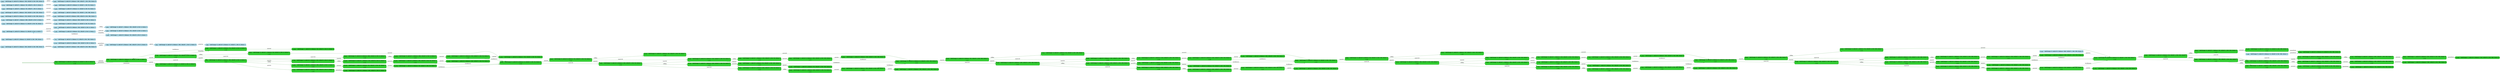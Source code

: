 digraph g {

	rankdir="LR"

	__invisible__[shape="point", color="forestgreen"]
	c0q0[label=<<b>c<sub>0</sub>q<sub>0</sub> = AskChange=0, AskCof=0, Balance=0, CofLeft=6, Pot=0, Status=0</b><br/><br/><i>v=56</i>>, shape="box", style="rounded, filled", fillcolor="limegreen", color="forestgreen", penwidth=3] // Initial
	c3q3[label=<<b>c<sub>3</sub>q<sub>3</sub> = AskChange=0, AskCof=0, Balance=0, CofLeft=6, Pot=0, Status=1</b><br/><br/><i>v=56</i>>, shape="box", style="rounded, filled", fillcolor="limegreen", color="forestgreen"]
	c5q1[label=<<b>c<sub>5</sub>q<sub>1</sub> = AskChange=0, AskCof=0, Balance=0, CofLeft=6, Pot=0, Status=2</b><br/><br/><i>v=56</i>>, shape="box", style="rounded, filled", fillcolor="limegreen", color="forestgreen"]
	c8q2[label=<<b>c<sub>8</sub>q<sub>2</sub> = AskChange=0, AskCof=0, Balance=100, CofLeft=6, Pot=0, Status=1</b><br/><br/><i>v=55</i>>, shape="box", style="rounded, filled", fillcolor="limegreen", color="forestgreen"]
	c20q1[label=<<b>c<sub>20</sub>q<sub>1</sub> = AskChange=0, AskCof=0, Balance=100, CofLeft=6, Pot=0, Status=2</b><br/><br/><i>v=56</i>>, shape="box", style="rounded, filled", fillcolor="limegreen", color="forestgreen"]
	c126q0[label=<<b>c<sub>126</sub>q<sub>0</sub> = AskChange=0, AskCof=0, Balance=100, CofLeft=6, Pot=0, Status=0</b>>, shape="box", style="rounded, filled", fillcolor="limegreen", color="forestgreen"]
	c106q2[label=<<b>c<sub>106</sub>q<sub>2</sub> = AskChange=0, AskCof=1, Balance=100, CofLeft=6, Pot=0, Status=1</b><br/><br/><i>v=54</i>>, shape="box", style="rounded, filled", fillcolor="limegreen", color="forestgreen"]
	c107q2[label=<<b>c<sub>107</sub>q<sub>2</sub> = AskChange=1, AskCof=0, Balance=50, CofLeft=5, Pot=50, Status=1</b><br/><br/><i>v=53</i>>, shape="box", style="rounded, filled", fillcolor="limegreen", color="forestgreen"]
	c127q1[label=<<b>c<sub>127</sub>q<sub>1</sub> = AskChange=1, AskCof=0, Balance=50, CofLeft=5, Pot=50, Status=2</b>>, shape="box", style="rounded, filled", fillcolor="limegreen", color="forestgreen"]
	c36q3[label=<<b>c<sub>36</sub>q<sub>3</sub> = AskChange=0, AskCof=0, Balance=0, CofLeft=5, Pot=50, Status=1</b><br/><br/><i>v=56</i>>, shape="box", style="rounded, filled", fillcolor="limegreen", color="forestgreen"]
	c43q2[label=<<b>c<sub>43</sub>q<sub>2</sub> = AskChange=0, AskCof=0, Balance=100, CofLeft=5, Pot=50, Status=1</b><br/><br/><i>v=54</i>>, shape="box", style="rounded, filled", fillcolor="limegreen", color="forestgreen"]
	c47q2[label=<<b>c<sub>47</sub>q<sub>2</sub> = AskChange=0, AskCof=1, Balance=100, CofLeft=5, Pot=50, Status=1</b><br/><br/><i>v=53</i>>, shape="box", style="rounded, filled", fillcolor="limegreen", color="forestgreen"]
	c53q2[label=<<b>c<sub>53</sub>q<sub>2</sub> = AskChange=1, AskCof=0, Balance=50, CofLeft=4, Pot=100, Status=1</b><br/><br/><i>v=52</i>>, shape="box", style="rounded, filled", fillcolor="limegreen", color="forestgreen"]
	c110q1[label=<<b>c<sub>110</sub>q<sub>1</sub> = AskChange=1, AskCof=0, Balance=50, CofLeft=4, Pot=100, Status=2</b>>, shape="box", style="rounded, filled", fillcolor="limegreen", color="forestgreen"]
	c54q3[label=<<b>c<sub>54</sub>q<sub>3</sub> = AskChange=0, AskCof=0, Balance=0, CofLeft=4, Pot=100, Status=1</b><br/><br/><i>v=53</i>>, shape="box", style="rounded, filled", fillcolor="limegreen", color="forestgreen"]
	c55q2[label=<<b>c<sub>55</sub>q<sub>2</sub> = AskChange=0, AskCof=0, Balance=100, CofLeft=4, Pot=100, Status=1</b><br/><br/><i>v=51</i>>, shape="box", style="rounded, filled", fillcolor="limegreen", color="forestgreen"]
	c59q2[label=<<b>c<sub>59</sub>q<sub>2</sub> = AskChange=0, AskCof=1, Balance=100, CofLeft=4, Pot=100, Status=1</b><br/><br/><i>v=50</i>>, shape="box", style="rounded, filled", fillcolor="limegreen", color="forestgreen"]
	c65q2[label=<<b>c<sub>65</sub>q<sub>2</sub> = AskChange=1, AskCof=0, Balance=50, CofLeft=3, Pot=150, Status=1</b><br/><br/><i>v=49</i>>, shape="box", style="rounded, filled", fillcolor="limegreen", color="forestgreen"]
	c113q1[label=<<b>c<sub>113</sub>q<sub>1</sub> = AskChange=1, AskCof=0, Balance=50, CofLeft=3, Pot=150, Status=2</b>>, shape="box", style="rounded, filled", fillcolor="limegreen", color="forestgreen"]
	c66q3[label=<<b>c<sub>66</sub>q<sub>3</sub> = AskChange=0, AskCof=0, Balance=0, CofLeft=3, Pot=150, Status=1</b><br/><br/><i>v=50</i>>, shape="box", style="rounded, filled", fillcolor="limegreen", color="forestgreen"]
	c67q2[label=<<b>c<sub>67</sub>q<sub>2</sub> = AskChange=0, AskCof=0, Balance=100, CofLeft=3, Pot=150, Status=1</b><br/><br/><i>v=48</i>>, shape="box", style="rounded, filled", fillcolor="limegreen", color="forestgreen"]
	c71q2[label=<<b>c<sub>71</sub>q<sub>2</sub> = AskChange=0, AskCof=1, Balance=100, CofLeft=3, Pot=150, Status=1</b><br/><br/><i>v=47</i>>, shape="box", style="rounded, filled", fillcolor="limegreen", color="forestgreen"]
	c77q2[label=<<b>c<sub>77</sub>q<sub>2</sub> = AskChange=1, AskCof=0, Balance=50, CofLeft=2, Pot=200, Status=1</b><br/><br/><i>v=46</i>>, shape="box", style="rounded, filled", fillcolor="limegreen", color="forestgreen"]
	c116q1[label=<<b>c<sub>116</sub>q<sub>1</sub> = AskChange=1, AskCof=0, Balance=50, CofLeft=2, Pot=200, Status=2</b>>, shape="box", style="rounded, filled", fillcolor="limegreen", color="forestgreen"]
	c78q3[label=<<b>c<sub>78</sub>q<sub>3</sub> = AskChange=0, AskCof=0, Balance=0, CofLeft=2, Pot=200, Status=1</b><br/><br/><i>v=47</i>>, shape="box", style="rounded, filled", fillcolor="limegreen", color="forestgreen"]
	c79q2[label=<<b>c<sub>79</sub>q<sub>2</sub> = AskChange=0, AskCof=0, Balance=100, CofLeft=2, Pot=200, Status=1</b><br/><br/><i>v=45</i>>, shape="box", style="rounded, filled", fillcolor="limegreen", color="forestgreen"]
	c83q2[label=<<b>c<sub>83</sub>q<sub>2</sub> = AskChange=0, AskCof=1, Balance=100, CofLeft=2, Pot=200, Status=1</b><br/><br/><i>v=44</i>>, shape="box", style="rounded, filled", fillcolor="limegreen", color="forestgreen"]
	c89q2[label=<<b>c<sub>89</sub>q<sub>2</sub> = AskChange=1, AskCof=0, Balance=50, CofLeft=1, Pot=250, Status=1</b><br/><br/><i>v=43</i>>, shape="box", style="rounded, filled", fillcolor="limegreen", color="forestgreen"]
	c119q1[label=<<b>c<sub>119</sub>q<sub>1</sub> = AskChange=1, AskCof=0, Balance=50, CofLeft=1, Pot=250, Status=2</b>>, shape="box", style="rounded, filled", fillcolor="limegreen", color="forestgreen"]
	c42q3[label=<<b>c<sub>42</sub>q<sub>3</sub> = AskChange=0, AskCof=0, Balance=0, CofLeft=1, Pot=250, Status=1</b><br/><br/><i>v=44</i>>, shape="box", style="rounded, filled", fillcolor="limegreen", color="forestgreen"]
	c90q2[label=<<b>c<sub>90</sub>q<sub>2</sub> = AskChange=0, AskCof=0, Balance=100, CofLeft=1, Pot=250, Status=1</b><br/><br/><i>v=42</i>>, shape="box", style="rounded, filled", fillcolor="limegreen", color="forestgreen"]
	c94q2[label=<<b>c<sub>94</sub>q<sub>2</sub> = AskChange=0, AskCof=1, Balance=100, CofLeft=1, Pot=250, Status=1</b><br/><br/><i>v=41</i>>, shape="box", style="rounded, filled", fillcolor="limegreen", color="forestgreen"]
	c100q1[label=<<b>c<sub>100</sub>q<sub>1</sub> = AskChange=1, AskCof=0, Balance=50, CofLeft=0, Pot=300, Status=2</b><br/><br/><i>v=40</i>>, shape="box", style="rounded, filled", fillcolor="limegreen", color="forestgreen"]
	c122q4[label=<<b>c<sub>122</sub>q<sub>4</sub> = AskChange=1, AskCof=0, Balance=50, CofLeft=0, Pot=300, Status=0</b>>, shape="box", style="rounded, filled", fillcolor="limegreen", color="forestgreen"]
	c95q2[label=<<b>c<sub>95</sub>q<sub>2</sub> = AskChange=0, AskCof=0, Balance=200, CofLeft=1, Pot=250, Status=1</b><br/><br/><i>v=40</i>>, shape="box", style="rounded, filled", fillcolor="limegreen", color="forestgreen"]
	c97q2[label=<<b>c<sub>97</sub>q<sub>2</sub> = AskChange=0, AskCof=1, Balance=200, CofLeft=1, Pot=250, Status=1</b><br/><br/><i>v=39</i>>, shape="box", style="rounded, filled", fillcolor="limegreen", color="forestgreen"]
	c98q1[label=<<b>c<sub>98</sub>q<sub>1</sub> = AskChange=1, AskCof=0, Balance=150, CofLeft=0, Pot=300, Status=2</b><br/><br/><i>v=38</i>>, shape="box", style="rounded, filled", fillcolor="limegreen", color="forestgreen"]
	c120q4[label=<<b>c<sub>120</sub>q<sub>4</sub> = AskChange=1, AskCof=0, Balance=150, CofLeft=0, Pot=300, Status=0</b>>, shape="box", style="rounded, filled", fillcolor="limegreen", color="forestgreen"]
	c93q2[label=<<b>c<sub>93</sub>q<sub>2</sub> = AskChange=0, AskCof=0, Balance=150, CofLeft=1, Pot=250, Status=1</b><br/><br/><i>v=41</i>>, shape="box", style="rounded, filled", fillcolor="limegreen", color="forestgreen"]
	c96q2[label=<<b>c<sub>96</sub>q<sub>2</sub> = AskChange=0, AskCof=1, Balance=150, CofLeft=1, Pot=250, Status=1</b><br/><br/><i>v=40</i>>, shape="box", style="rounded, filled", fillcolor="limegreen", color="forestgreen"]
	c99q1[label=<<b>c<sub>99</sub>q<sub>1</sub> = AskChange=1, AskCof=0, Balance=100, CofLeft=0, Pot=300, Status=2</b><br/><br/><i>v=39</i>>, shape="box", style="rounded, filled", fillcolor="limegreen", color="forestgreen"]
	c121q4[label=<<b>c<sub>121</sub>q<sub>4</sub> = AskChange=1, AskCof=0, Balance=100, CofLeft=0, Pot=300, Status=0</b>>, shape="box", style="rounded, filled", fillcolor="limegreen", color="forestgreen"]
	c91q2[label=<<b>c<sub>91</sub>q<sub>2</sub> = AskChange=0, AskCof=0, Balance=50, CofLeft=1, Pot=250, Status=1</b><br/><br/><i>v=43</i>>, shape="box", style="rounded, filled", fillcolor="limegreen", color="forestgreen"]
	c92q2[label=<<b>c<sub>92</sub>q<sub>2</sub> = AskChange=0, AskCof=1, Balance=50, CofLeft=1, Pot=250, Status=1</b><br/><br/><i>v=42</i>>, shape="box", style="rounded, filled", fillcolor="limegreen", color="forestgreen"]
	c101q1[label=<<b>c<sub>101</sub>q<sub>1</sub> = AskChange=0, AskCof=0, Balance=0, CofLeft=0, Pot=300, Status=2</b><br/><br/><i>v=41</i>>, shape="box", style="rounded, filled", fillcolor="limegreen", color="forestgreen"]
	c16q4[label=<<b>c<sub>16</sub>q<sub>4</sub> = AskChange=0, AskCof=0, Balance=0, CofLeft=0, Pot=300, Status=0</b>>, shape="box", style="rounded, filled", fillcolor="limegreen", color="forestgreen"]
	c84q2[label=<<b>c<sub>84</sub>q<sub>2</sub> = AskChange=0, AskCof=0, Balance=200, CofLeft=2, Pot=200, Status=1</b><br/><br/><i>v=43</i>>, shape="box", style="rounded, filled", fillcolor="limegreen", color="forestgreen"]
	c86q2[label=<<b>c<sub>86</sub>q<sub>2</sub> = AskChange=0, AskCof=1, Balance=200, CofLeft=2, Pot=200, Status=1</b><br/><br/><i>v=42</i>>, shape="box", style="rounded, filled", fillcolor="limegreen", color="forestgreen"]
	c87q2[label=<<b>c<sub>87</sub>q<sub>2</sub> = AskChange=1, AskCof=0, Balance=150, CofLeft=1, Pot=250, Status=1</b><br/><br/><i>v=41</i>>, shape="box", style="rounded, filled", fillcolor="limegreen", color="forestgreen"]
	c117q1[label=<<b>c<sub>117</sub>q<sub>1</sub> = AskChange=1, AskCof=0, Balance=150, CofLeft=1, Pot=250, Status=2</b>>, shape="box", style="rounded, filled", fillcolor="limegreen", color="forestgreen"]
	c82q2[label=<<b>c<sub>82</sub>q<sub>2</sub> = AskChange=0, AskCof=0, Balance=150, CofLeft=2, Pot=200, Status=1</b><br/><br/><i>v=44</i>>, shape="box", style="rounded, filled", fillcolor="limegreen", color="forestgreen"]
	c85q2[label=<<b>c<sub>85</sub>q<sub>2</sub> = AskChange=0, AskCof=1, Balance=150, CofLeft=2, Pot=200, Status=1</b><br/><br/><i>v=43</i>>, shape="box", style="rounded, filled", fillcolor="limegreen", color="forestgreen"]
	c88q2[label=<<b>c<sub>88</sub>q<sub>2</sub> = AskChange=1, AskCof=0, Balance=100, CofLeft=1, Pot=250, Status=1</b><br/><br/><i>v=42</i>>, shape="box", style="rounded, filled", fillcolor="limegreen", color="forestgreen"]
	c118q1[label=<<b>c<sub>118</sub>q<sub>1</sub> = AskChange=1, AskCof=0, Balance=100, CofLeft=1, Pot=250, Status=2</b>>, shape="box", style="rounded, filled", fillcolor="limegreen", color="forestgreen"]
	c80q2[label=<<b>c<sub>80</sub>q<sub>2</sub> = AskChange=0, AskCof=0, Balance=50, CofLeft=2, Pot=200, Status=1</b><br/><br/><i>v=46</i>>, shape="box", style="rounded, filled", fillcolor="limegreen", color="forestgreen"]
	c81q2[label=<<b>c<sub>81</sub>q<sub>2</sub> = AskChange=0, AskCof=1, Balance=50, CofLeft=2, Pot=200, Status=1</b><br/><br/><i>v=45</i>>, shape="box", style="rounded, filled", fillcolor="limegreen", color="forestgreen"]
	c72q2[label=<<b>c<sub>72</sub>q<sub>2</sub> = AskChange=0, AskCof=0, Balance=200, CofLeft=3, Pot=150, Status=1</b><br/><br/><i>v=46</i>>, shape="box", style="rounded, filled", fillcolor="limegreen", color="forestgreen"]
	c74q2[label=<<b>c<sub>74</sub>q<sub>2</sub> = AskChange=0, AskCof=1, Balance=200, CofLeft=3, Pot=150, Status=1</b><br/><br/><i>v=45</i>>, shape="box", style="rounded, filled", fillcolor="limegreen", color="forestgreen"]
	c75q2[label=<<b>c<sub>75</sub>q<sub>2</sub> = AskChange=1, AskCof=0, Balance=150, CofLeft=2, Pot=200, Status=1</b><br/><br/><i>v=44</i>>, shape="box", style="rounded, filled", fillcolor="limegreen", color="forestgreen"]
	c114q1[label=<<b>c<sub>114</sub>q<sub>1</sub> = AskChange=1, AskCof=0, Balance=150, CofLeft=2, Pot=200, Status=2</b>>, shape="box", style="rounded, filled", fillcolor="limegreen", color="forestgreen"]
	c70q2[label=<<b>c<sub>70</sub>q<sub>2</sub> = AskChange=0, AskCof=0, Balance=150, CofLeft=3, Pot=150, Status=1</b><br/><br/><i>v=47</i>>, shape="box", style="rounded, filled", fillcolor="limegreen", color="forestgreen"]
	c73q2[label=<<b>c<sub>73</sub>q<sub>2</sub> = AskChange=0, AskCof=1, Balance=150, CofLeft=3, Pot=150, Status=1</b><br/><br/><i>v=46</i>>, shape="box", style="rounded, filled", fillcolor="limegreen", color="forestgreen"]
	c76q2[label=<<b>c<sub>76</sub>q<sub>2</sub> = AskChange=1, AskCof=0, Balance=100, CofLeft=2, Pot=200, Status=1</b><br/><br/><i>v=45</i>>, shape="box", style="rounded, filled", fillcolor="limegreen", color="forestgreen"]
	c115q1[label=<<b>c<sub>115</sub>q<sub>1</sub> = AskChange=1, AskCof=0, Balance=100, CofLeft=2, Pot=200, Status=2</b>>, shape="box", style="rounded, filled", fillcolor="limegreen", color="forestgreen"]
	c68q2[label=<<b>c<sub>68</sub>q<sub>2</sub> = AskChange=0, AskCof=0, Balance=50, CofLeft=3, Pot=150, Status=1</b><br/><br/><i>v=49</i>>, shape="box", style="rounded, filled", fillcolor="limegreen", color="forestgreen"]
	c69q2[label=<<b>c<sub>69</sub>q<sub>2</sub> = AskChange=0, AskCof=1, Balance=50, CofLeft=3, Pot=150, Status=1</b><br/><br/><i>v=48</i>>, shape="box", style="rounded, filled", fillcolor="limegreen", color="forestgreen"]
	c60q2[label=<<b>c<sub>60</sub>q<sub>2</sub> = AskChange=0, AskCof=0, Balance=200, CofLeft=4, Pot=100, Status=1</b><br/><br/><i>v=49</i>>, shape="box", style="rounded, filled", fillcolor="limegreen", color="forestgreen"]
	c62q2[label=<<b>c<sub>62</sub>q<sub>2</sub> = AskChange=0, AskCof=1, Balance=200, CofLeft=4, Pot=100, Status=1</b><br/><br/><i>v=48</i>>, shape="box", style="rounded, filled", fillcolor="limegreen", color="forestgreen"]
	c63q2[label=<<b>c<sub>63</sub>q<sub>2</sub> = AskChange=1, AskCof=0, Balance=150, CofLeft=3, Pot=150, Status=1</b><br/><br/><i>v=47</i>>, shape="box", style="rounded, filled", fillcolor="limegreen", color="forestgreen"]
	c111q1[label=<<b>c<sub>111</sub>q<sub>1</sub> = AskChange=1, AskCof=0, Balance=150, CofLeft=3, Pot=150, Status=2</b>>, shape="box", style="rounded, filled", fillcolor="limegreen", color="forestgreen"]
	c58q2[label=<<b>c<sub>58</sub>q<sub>2</sub> = AskChange=0, AskCof=0, Balance=150, CofLeft=4, Pot=100, Status=1</b><br/><br/><i>v=50</i>>, shape="box", style="rounded, filled", fillcolor="limegreen", color="forestgreen"]
	c61q2[label=<<b>c<sub>61</sub>q<sub>2</sub> = AskChange=0, AskCof=1, Balance=150, CofLeft=4, Pot=100, Status=1</b><br/><br/><i>v=49</i>>, shape="box", style="rounded, filled", fillcolor="limegreen", color="forestgreen"]
	c64q2[label=<<b>c<sub>64</sub>q<sub>2</sub> = AskChange=1, AskCof=0, Balance=100, CofLeft=3, Pot=150, Status=1</b><br/><br/><i>v=48</i>>, shape="box", style="rounded, filled", fillcolor="limegreen", color="forestgreen"]
	c112q1[label=<<b>c<sub>112</sub>q<sub>1</sub> = AskChange=1, AskCof=0, Balance=100, CofLeft=3, Pot=150, Status=2</b>>, shape="box", style="rounded, filled", fillcolor="limegreen", color="forestgreen"]
	c56q2[label=<<b>c<sub>56</sub>q<sub>2</sub> = AskChange=0, AskCof=0, Balance=50, CofLeft=4, Pot=100, Status=1</b><br/><br/><i>v=52</i>>, shape="box", style="rounded, filled", fillcolor="limegreen", color="forestgreen"]
	c57q2[label=<<b>c<sub>57</sub>q<sub>2</sub> = AskChange=0, AskCof=1, Balance=50, CofLeft=4, Pot=100, Status=1</b><br/><br/><i>v=51</i>>, shape="box", style="rounded, filled", fillcolor="limegreen", color="forestgreen"]
	c48q2[label=<<b>c<sub>48</sub>q<sub>2</sub> = AskChange=0, AskCof=0, Balance=200, CofLeft=5, Pot=50, Status=1</b><br/><br/><i>v=52</i>>, shape="box", style="rounded, filled", fillcolor="limegreen", color="forestgreen"]
	c50q2[label=<<b>c<sub>50</sub>q<sub>2</sub> = AskChange=0, AskCof=1, Balance=200, CofLeft=5, Pot=50, Status=1</b><br/><br/><i>v=51</i>>, shape="box", style="rounded, filled", fillcolor="limegreen", color="forestgreen"]
	c51q2[label=<<b>c<sub>51</sub>q<sub>2</sub> = AskChange=1, AskCof=0, Balance=150, CofLeft=4, Pot=100, Status=1</b><br/><br/><i>v=50</i>>, shape="box", style="rounded, filled", fillcolor="limegreen", color="forestgreen"]
	c108q1[label=<<b>c<sub>108</sub>q<sub>1</sub> = AskChange=1, AskCof=0, Balance=150, CofLeft=4, Pot=100, Status=2</b>>, shape="box", style="rounded, filled", fillcolor="limegreen", color="forestgreen"]
	c46q2[label=<<b>c<sub>46</sub>q<sub>2</sub> = AskChange=0, AskCof=0, Balance=150, CofLeft=5, Pot=50, Status=1</b><br/><br/><i>v=53</i>>, shape="box", style="rounded, filled", fillcolor="limegreen", color="forestgreen"]
	c49q2[label=<<b>c<sub>49</sub>q<sub>2</sub> = AskChange=0, AskCof=1, Balance=150, CofLeft=5, Pot=50, Status=1</b><br/><br/><i>v=52</i>>, shape="box", style="rounded, filled", fillcolor="limegreen", color="forestgreen"]
	c52q2[label=<<b>c<sub>52</sub>q<sub>2</sub> = AskChange=1, AskCof=0, Balance=100, CofLeft=4, Pot=100, Status=1</b><br/><br/><i>v=51</i>>, shape="box", style="rounded, filled", fillcolor="limegreen", color="forestgreen"]
	c109q1[label=<<b>c<sub>109</sub>q<sub>1</sub> = AskChange=1, AskCof=0, Balance=100, CofLeft=4, Pot=100, Status=2</b>>, shape="box", style="rounded, filled", fillcolor="limegreen", color="forestgreen"]
	c44q2[label=<<b>c<sub>44</sub>q<sub>2</sub> = AskChange=0, AskCof=0, Balance=50, CofLeft=5, Pot=50, Status=1</b><br/><br/><i>v=55</i>>, shape="box", style="rounded, filled", fillcolor="limegreen", color="forestgreen"]
	c45q2[label=<<b>c<sub>45</sub>q<sub>2</sub> = AskChange=0, AskCof=1, Balance=50, CofLeft=5, Pot=50, Status=1</b><br/><br/><i>v=54</i>>, shape="box", style="rounded, filled", fillcolor="limegreen", color="forestgreen"]
	c29q2[label=<<b>c<sub>29</sub>q<sub>2</sub> = AskChange=0, AskCof=0, Balance=200, CofLeft=6, Pot=0, Status=1</b><br/><br/><i>v=56</i>>, shape="box", style="rounded, filled", fillcolor="limegreen", color="forestgreen"]
	c102q2[label=<<b>c<sub>102</sub>q<sub>2</sub> = AskChange=0, AskCof=1, Balance=200, CofLeft=6, Pot=0, Status=1</b><br/><br/><i>v=55</i>>, shape="box", style="rounded, filled", fillcolor="limegreen", color="forestgreen"]
	c103q2[label=<<b>c<sub>103</sub>q<sub>2</sub> = AskChange=1, AskCof=0, Balance=150, CofLeft=5, Pot=50, Status=1</b><br/><br/><i>v=54</i>>, shape="box", style="rounded, filled", fillcolor="limegreen", color="forestgreen"]
	c123q1[label=<<b>c<sub>123</sub>q<sub>1</sub> = AskChange=1, AskCof=0, Balance=150, CofLeft=5, Pot=50, Status=2</b>>, shape="box", style="rounded, filled", fillcolor="limegreen", color="forestgreen"]
	c27q2[label=<<b>c<sub>27</sub>q<sub>2</sub> = AskChange=0, AskCof=0, Balance=150, CofLeft=6, Pot=0, Status=1</b><br/><br/><i>v=56</i>>, shape="box", style="rounded, filled", fillcolor="limegreen", color="forestgreen"]
	c104q2[label=<<b>c<sub>104</sub>q<sub>2</sub> = AskChange=0, AskCof=1, Balance=150, CofLeft=6, Pot=0, Status=1</b><br/><br/><i>v=55</i>>, shape="box", style="rounded, filled", fillcolor="limegreen", color="forestgreen"]
	c105q2[label=<<b>c<sub>105</sub>q<sub>2</sub> = AskChange=1, AskCof=0, Balance=100, CofLeft=5, Pot=50, Status=1</b><br/><br/><i>v=54</i>>, shape="box", style="rounded, filled", fillcolor="limegreen", color="forestgreen"]
	c124q1[label=<<b>c<sub>124</sub>q<sub>1</sub> = AskChange=1, AskCof=0, Balance=100, CofLeft=5, Pot=50, Status=2</b>>, shape="box", style="rounded, filled", fillcolor="limegreen", color="forestgreen"]
	c11q2[label=<<b>c<sub>11</sub>q<sub>2</sub> = AskChange=0, AskCof=0, Balance=50, CofLeft=6, Pot=0, Status=1</b><br/><br/><i>v=56</i>>, shape="box", style="rounded, filled", fillcolor="limegreen", color="forestgreen"]
	c24q2[label=<<b>c<sub>24</sub>q<sub>2</sub> = AskChange=1, AskCof=0, Balance=50, CofLeft=6, Pot=0, Status=1</b><br/><br/><i>v=56</i>>, shape="box", style="rounded, filled", fillcolor="limegreen", color="forestgreen"]
	c125q1[label=<<b>c<sub>125</sub>q<sub>1</sub> = AskChange=1, AskCof=0, Balance=50, CofLeft=6, Pot=0, Status=2</b>>, shape="box", style="rounded, filled", fillcolor="limegreen", color="forestgreen"]
	c25q2[label=<<b>c<sub>25</sub>q<sub>2</sub> = AskChange=0, AskCof=1, Balance=50, CofLeft=6, Pot=0, Status=1</b><br/><br/><i>v=56</i>>, shape="box", style="rounded, filled", fillcolor="limegreen", color="forestgreen"]
	c1q0[label=<<b>c<sub>1</sub>q<sub>0</sub> = AskChange=0, AskCof=0, Balance=100, CofLeft=0, Pot=0, Status=0</b>>, shape="box", style="rounded, filled, dashed", fillcolor="lightblue2", color="deepskyblue4"]
	c2q0[label=<<b>c<sub>2</sub>q<sub>0</sub> = AskChange=0, AskCof=0, Balance=100, CofLeft=1, Pot=0, Status=0</b>>, shape="box", style="rounded, filled, dashed", fillcolor="lightblue2", color="deepskyblue4"]
	c4q3[label=<<b>c<sub>4</sub>q<sub>3</sub> = AskChange=0, AskCof=0, Balance=0, CofLeft=1, Pot=0, Status=1</b>>, shape="box", style="rounded, filled, dashed", fillcolor="lightblue2", color="deepskyblue4"]
	c6q3[label=<<b>c<sub>6</sub>q<sub>3</sub> = AskChange=0, AskCof=0, Balance=0, CofLeft=0, Pot=100, Status=1</b>>, shape="box", style="rounded, filled, dashed", fillcolor="lightblue2", color="deepskyblue4"]
	c7q1[label=<<b>c<sub>7</sub>q<sub>1</sub> = AskChange=0, AskCof=0, Balance=0, CofLeft=0, Pot=100, Status=2</b>>, shape="box", style="rounded, filled, dashed", fillcolor="lightblue2", color="deepskyblue4"]
	c9q3[label=<<b>c<sub>9</sub>q<sub>3</sub> = AskChange=0, AskCof=0, Balance=0, CofLeft=0, Pot=0, Status=1</b>>, shape="box", style="rounded, filled, dashed", fillcolor="lightblue2", color="deepskyblue4"]
	c10q2[label=<<b>c<sub>10</sub>q<sub>2</sub> = AskChange=0, AskCof=0, Balance=100, CofLeft=0, Pot=0, Status=1</b>>, shape="box", style="rounded, filled, dashed", fillcolor="lightblue2", color="deepskyblue4"]
	c12q2[label=<<b>c<sub>12</sub>q<sub>2</sub> = AskChange=0, AskCof=0, Balance=50, CofLeft=0, Pot=0, Status=1</b>>, shape="box", style="rounded, filled, dashed", fillcolor="lightblue2", color="deepskyblue4"]
	c13q3[label=<<b>c<sub>13</sub>q<sub>3</sub> = AskChange=0, AskCof=0, Balance=0, CofLeft=0, Pot=50, Status=1</b>>, shape="box", style="rounded, filled, dashed", fillcolor="lightblue2", color="deepskyblue4"]
	c14q0[label=<<b>c<sub>14</sub>q<sub>0</sub> = AskChange=0, AskCof=0, Balance=0, CofLeft=0, Pot=50, Status=0</b>>, shape="box", style="rounded, filled, dashed", fillcolor="lightblue2", color="deepskyblue4"]
	c15q3[label=<<b>c<sub>15</sub>q<sub>3</sub> = AskChange=0, AskCof=0, Balance=0, CofLeft=0, Pot=300, Status=1</b>>, shape="box", style="rounded, filled, dashed", fillcolor="lightblue2", color="deepskyblue4"]
	c17q1[label=<<b>c<sub>17</sub>q<sub>1</sub> = AskChange=0, AskCof=0, Balance=100, CofLeft=0, Pot=0, Status=2</b>>, shape="box", style="rounded, filled, dashed", fillcolor="lightblue2", color="deepskyblue4"]
	c18q1[label=<<b>c<sub>18</sub>q<sub>1</sub> = AskChange=0, AskCof=0, Balance=100, CofLeft=0, Pot=300, Status=2</b>>, shape="box", style="rounded, filled, dashed", fillcolor="lightblue2", color="deepskyblue4"]
	c19q4[label=<<b>c<sub>19</sub>q<sub>4</sub> = AskChange=0, AskCof=0, Balance=100, CofLeft=0, Pot=300, Status=0</b>>, shape="box", style="rounded, filled, dashed", fillcolor="lightblue2", color="deepskyblue4"]
	c21q2[label=<<b>c<sub>21</sub>q<sub>2</sub> = AskChange=0, AskCof=1, Balance=200, CofLeft=0, Pot=0, Status=1</b>>, shape="box", style="rounded, filled, dashed", fillcolor="lightblue2", color="deepskyblue4"]
	c22q1[label=<<b>c<sub>22</sub>q<sub>1</sub> = AskChange=0, AskCof=1, Balance=200, CofLeft=0, Pot=0, Status=2</b>>, shape="box", style="rounded, filled, dashed", fillcolor="lightblue2", color="deepskyblue4"]
	c23q2[label=<<b>c<sub>23</sub>q<sub>2</sub> = AskChange=1, AskCof=0, Balance=50, CofLeft=0, Pot=0, Status=1</b>>, shape="box", style="rounded, filled, dashed", fillcolor="lightblue2", color="deepskyblue4"]
	c26q2[label=<<b>c<sub>26</sub>q<sub>2</sub> = AskChange=0, AskCof=1, Balance=100, CofLeft=0, Pot=0, Status=1</b>>, shape="box", style="rounded, filled, dashed", fillcolor="lightblue2", color="deepskyblue4"]
	c28q2[label=<<b>c<sub>28</sub>q<sub>2</sub> = AskChange=0, AskCof=0, Balance=150, CofLeft=0, Pot=0, Status=1</b>>, shape="box", style="rounded, filled, dashed", fillcolor="lightblue2", color="deepskyblue4"]
	c30q2[label=<<b>c<sub>30</sub>q<sub>2</sub> = AskChange=0, AskCof=0, Balance=150, CofLeft=0, Pot=300, Status=1</b>>, shape="box", style="rounded, filled, dashed", fillcolor="lightblue2", color="deepskyblue4"]
	c31q2[label=<<b>c<sub>31</sub>q<sub>2</sub> = AskChange=0, AskCof=0, Balance=200, CofLeft=0, Pot=300, Status=1</b>>, shape="box", style="rounded, filled, dashed", fillcolor="lightblue2", color="deepskyblue4"]
	c32q2[label=<<b>c<sub>32</sub>q<sub>2</sub> = AskChange=0, AskCof=1, Balance=100, CofLeft=2, Pot=250, Status=1</b>>, shape="box", style="rounded, filled, dashed", fillcolor="lightblue2", color="deepskyblue4"]
	c33q2[label=<<b>c<sub>33</sub>q<sub>2</sub> = AskChange=1, AskCof=0, Balance=50, CofLeft=1, Pot=300, Status=1</b>>, shape="box", style="rounded, filled, dashed", fillcolor="lightblue2", color="deepskyblue4"]
	c34q2[label=<<b>c<sub>34</sub>q<sub>2</sub> = AskChange=0, AskCof=1, Balance=50, CofLeft=1, Pot=0, Status=1</b>>, shape="box", style="rounded, filled, dashed", fillcolor="lightblue2", color="deepskyblue4"]
	c35q1[label=<<b>c<sub>35</sub>q<sub>1</sub> = AskChange=0, AskCof=0, Balance=0, CofLeft=0, Pot=50, Status=2</b>>, shape="box", style="rounded, filled, dashed", fillcolor="lightblue2", color="deepskyblue4"]
	c37q2[label=<<b>c<sub>37</sub>q<sub>2</sub> = AskChange=0, AskCof=1, Balance=50, CofLeft=2, Pot=0, Status=1</b>>, shape="box", style="rounded, filled, dashed", fillcolor="lightblue2", color="deepskyblue4"]
	c38q3[label=<<b>c<sub>38</sub>q<sub>3</sub> = AskChange=0, AskCof=0, Balance=0, CofLeft=1, Pot=50, Status=1</b>>, shape="box", style="rounded, filled, dashed", fillcolor="lightblue2", color="deepskyblue4"]
	c39q4[label=<<b>c<sub>39</sub>q<sub>4</sub> = AskChange=0, AskCof=0, Balance=100, CofLeft=0, Pot=250, Status=0</b>>, shape="box", style="rounded, filled, dashed", fillcolor="lightblue2", color="deepskyblue4"]
	c40q4[label=<<b>c<sub>40</sub>q<sub>4</sub> = AskChange=0, AskCof=0, Balance=100, CofLeft=1, Pot=250, Status=0</b>>, shape="box", style="rounded, filled, dashed", fillcolor="lightblue2", color="deepskyblue4"]
	c41q4[label=<<b>c<sub>41</sub>q<sub>4</sub> = AskChange=0, AskCof=0, Balance=200, CofLeft=1, Pot=250, Status=0</b>>, shape="box", style="rounded, filled, dashed", fillcolor="lightblue2", color="deepskyblue4"]

	__invisible__ -> c0q0[penwidth=3, color="forestgreen"]
	c0q0 -> c3q3[label=<powerUp>, color="forestgreen"]
	c3q3 -> c5q1[label=<autoOut>, color="forestgreen"]
	c5q1 -> c0q0[label=<powerDown>, color="forestgreen"]
	c3q3 -> c8q2[label=<insert100>, color="forestgreen"]
	c8q2 -> c20q1[label=<autoOut>, color="forestgreen"]
	c20q1 -> c126q0[label=<powerDown>, color="forestgreen"]
	c8q2 -> c106q2[label=<cofReq>, color="forestgreen"]
	c106q2 -> c107q2[label=<serveCof>, color="forestgreen"]
	c107q2 -> c127q1[label=<autoOut>, color="forestgreen"]
	c107q2 -> c36q3[label=<backBalance>, color="forestgreen"]
	c36q3 -> c43q2[label=<insert100>, color="forestgreen"]
	c43q2 -> c47q2[label=<cofReq>, color="forestgreen"]
	c47q2 -> c53q2[label=<serveCof>, color="forestgreen"]
	c53q2 -> c110q1[label=<autoOut>, color="forestgreen"]
	c53q2 -> c54q3[label=<backBalance>, color="forestgreen"]
	c54q3 -> c55q2[label=<insert100>, color="forestgreen"]
	c55q2 -> c59q2[label=<cofReq>, color="forestgreen"]
	c59q2 -> c65q2[label=<serveCof>, color="forestgreen"]
	c65q2 -> c113q1[label=<autoOut>, color="forestgreen"]
	c65q2 -> c66q3[label=<backBalance>, color="forestgreen"]
	c66q3 -> c67q2[label=<insert100>, color="forestgreen"]
	c67q2 -> c71q2[label=<cofReq>, color="forestgreen"]
	c71q2 -> c77q2[label=<serveCof>, color="forestgreen"]
	c77q2 -> c116q1[label=<autoOut>, color="forestgreen"]
	c77q2 -> c78q3[label=<backBalance>, color="forestgreen"]
	c78q3 -> c79q2[label=<insert100>, color="forestgreen"]
	c79q2 -> c83q2[label=<cofReq>, color="forestgreen"]
	c83q2 -> c89q2[label=<serveCof>, color="forestgreen"]
	c89q2 -> c119q1[label=<autoOut>, color="forestgreen"]
	c89q2 -> c42q3[label=<backBalance>, color="forestgreen"]
	c42q3 -> c90q2[label=<insert100>, color="forestgreen"]
	c90q2 -> c94q2[label=<cofReq>, color="forestgreen"]
	c94q2 -> c100q1[label=<serveCof>, color="forestgreen"]
	c100q1 -> c122q4[label=<powerDown>, color="forestgreen"]
	c90q2 -> c95q2[label=<insert100>, color="forestgreen"]
	c95q2 -> c97q2[label=<cofReq>, color="forestgreen"]
	c97q2 -> c98q1[label=<serveCof>, color="forestgreen"]
	c98q1 -> c120q4[label=<powerDown>, color="forestgreen"]
	c90q2 -> c93q2[label=<insert50>, color="forestgreen"]
	c93q2 -> c96q2[label=<cofReq>, color="forestgreen"]
	c96q2 -> c99q1[label=<serveCof>, color="forestgreen"]
	c99q1 -> c121q4[label=<powerDown>, color="forestgreen"]
	c93q2 -> c95q2[label=<insert50>, color="forestgreen"]
	c42q3 -> c91q2[label=<insert50>, color="forestgreen"]
	c91q2 -> c92q2[label=<cofReq>, color="forestgreen"]
	c92q2 -> c101q1[label=<serveCof>, color="forestgreen"]
	c101q1 -> c16q4[label=<powerDown>, color="forestgreen"]
	c91q2 -> c93q2[label=<insert100>, color="forestgreen"]
	c91q2 -> c90q2[label=<insert50>, color="forestgreen"]
	c79q2 -> c84q2[label=<insert100>, color="forestgreen"]
	c84q2 -> c86q2[label=<cofReq>, color="forestgreen"]
	c86q2 -> c87q2[label=<serveCof>, color="forestgreen"]
	c87q2 -> c117q1[label=<autoOut>, color="forestgreen"]
	c87q2 -> c42q3[label=<backBalance>, color="forestgreen"]
	c79q2 -> c82q2[label=<insert50>, color="forestgreen"]
	c82q2 -> c85q2[label=<cofReq>, color="forestgreen"]
	c85q2 -> c88q2[label=<serveCof>, color="forestgreen"]
	c88q2 -> c118q1[label=<autoOut>, color="forestgreen"]
	c88q2 -> c42q3[label=<backBalance>, color="forestgreen"]
	c82q2 -> c84q2[label=<insert50>, color="forestgreen"]
	c78q3 -> c80q2[label=<insert50>, color="forestgreen"]
	c80q2 -> c81q2[label=<cofReq>, color="forestgreen"]
	c81q2 -> c42q3[label=<serveCof>, color="forestgreen"]
	c80q2 -> c82q2[label=<insert100>, color="forestgreen"]
	c80q2 -> c79q2[label=<insert50>, color="forestgreen"]
	c67q2 -> c72q2[label=<insert100>, color="forestgreen"]
	c72q2 -> c74q2[label=<cofReq>, color="forestgreen"]
	c74q2 -> c75q2[label=<serveCof>, color="forestgreen"]
	c75q2 -> c114q1[label=<autoOut>, color="forestgreen"]
	c75q2 -> c78q3[label=<backBalance>, color="forestgreen"]
	c67q2 -> c70q2[label=<insert50>, color="forestgreen"]
	c70q2 -> c73q2[label=<cofReq>, color="forestgreen"]
	c73q2 -> c76q2[label=<serveCof>, color="forestgreen"]
	c76q2 -> c115q1[label=<autoOut>, color="forestgreen"]
	c76q2 -> c78q3[label=<backBalance>, color="forestgreen"]
	c70q2 -> c72q2[label=<insert50>, color="forestgreen"]
	c66q3 -> c68q2[label=<insert50>, color="forestgreen"]
	c68q2 -> c69q2[label=<cofReq>, color="forestgreen"]
	c69q2 -> c78q3[label=<serveCof>, color="forestgreen"]
	c68q2 -> c70q2[label=<insert100>, color="forestgreen"]
	c68q2 -> c67q2[label=<insert50>, color="forestgreen"]
	c55q2 -> c60q2[label=<insert100>, color="forestgreen"]
	c60q2 -> c62q2[label=<cofReq>, color="forestgreen"]
	c62q2 -> c63q2[label=<serveCof>, color="forestgreen"]
	c63q2 -> c111q1[label=<autoOut>, color="forestgreen"]
	c63q2 -> c66q3[label=<backBalance>, color="forestgreen"]
	c55q2 -> c58q2[label=<insert50>, color="forestgreen"]
	c58q2 -> c61q2[label=<cofReq>, color="forestgreen"]
	c61q2 -> c64q2[label=<serveCof>, color="forestgreen"]
	c64q2 -> c112q1[label=<autoOut>, color="forestgreen"]
	c64q2 -> c66q3[label=<backBalance>, color="forestgreen"]
	c58q2 -> c60q2[label=<insert50>, color="forestgreen"]
	c54q3 -> c56q2[label=<insert50>, color="forestgreen"]
	c56q2 -> c57q2[label=<cofReq>, color="forestgreen"]
	c57q2 -> c66q3[label=<serveCof>, color="forestgreen"]
	c56q2 -> c58q2[label=<insert100>, color="forestgreen"]
	c56q2 -> c55q2[label=<insert50>, color="forestgreen"]
	c43q2 -> c48q2[label=<insert100>, color="forestgreen"]
	c48q2 -> c50q2[label=<cofReq>, color="forestgreen"]
	c50q2 -> c51q2[label=<serveCof>, color="forestgreen"]
	c51q2 -> c108q1[label=<autoOut>, color="forestgreen"]
	c51q2 -> c54q3[label=<backBalance>, color="forestgreen"]
	c43q2 -> c46q2[label=<insert50>, color="forestgreen"]
	c46q2 -> c49q2[label=<cofReq>, color="forestgreen"]
	c49q2 -> c52q2[label=<serveCof>, color="forestgreen"]
	c52q2 -> c109q1[label=<autoOut>, color="forestgreen"]
	c52q2 -> c54q3[label=<backBalance>, color="forestgreen"]
	c46q2 -> c48q2[label=<insert50>, color="forestgreen"]
	c36q3 -> c44q2[label=<insert50>, color="forestgreen"]
	c44q2 -> c45q2[label=<cofReq>, color="forestgreen"]
	c45q2 -> c54q3[label=<serveCof>, color="forestgreen"]
	c44q2 -> c46q2[label=<insert100>, color="forestgreen"]
	c44q2 -> c43q2[label=<insert50>, color="forestgreen"]
	c8q2 -> c29q2[label=<insert100>, color="forestgreen"]
	c29q2 -> c102q2[label=<cofReq>, color="forestgreen"]
	c102q2 -> c103q2[label=<serveCof>, color="forestgreen"]
	c103q2 -> c123q1[label=<autoOut>, color="forestgreen"]
	c103q2 -> c36q3[label=<backBalance>, color="forestgreen"]
	c8q2 -> c27q2[label=<insert50>, color="forestgreen"]
	c27q2 -> c29q2[label=<insert50>, color="forestgreen"]
	c27q2 -> c104q2[label=<cofReq>, color="forestgreen"]
	c104q2 -> c105q2[label=<serveCof>, color="forestgreen"]
	c105q2 -> c124q1[label=<autoOut>, color="forestgreen"]
	c105q2 -> c36q3[label=<backBalance>, color="forestgreen"]
	c3q3 -> c11q2[label=<insert50>, color="forestgreen"]
	c11q2 -> c24q2[label=<changeReq>, color="forestgreen"]
	c24q2 -> c125q1[label=<autoOut>, color="forestgreen"]
	c24q2 -> c3q3[label=<backBalance>, color="forestgreen"]
	c11q2 -> c25q2[label=<cofReq>, color="forestgreen"]
	c25q2 -> c36q3[label=<serveCof>, color="forestgreen"]
	c11q2 -> c27q2[label=<insert100>, color="forestgreen"]
	c11q2 -> c8q2[label=<insert50>, color="forestgreen"]
	c3q3 -> c0q0[label=<powerDown>, color="forestgreen"]
	c1q0 -> c2q0[label=<addCof>, color="deepskyblue4", style="dashed"]
	c2q0 -> c4q3[label=<powerUp>, color="deepskyblue4", style="dashed"]
	c6q3 -> c7q1[label=<autoOut>, color="deepskyblue4", style="dashed"]
	c9q3 -> c10q2[label=<insert100>, color="deepskyblue4", style="dashed"]
	c9q3 -> c12q2[label=<insert50>, color="deepskyblue4", style="dashed"]
	c13q3 -> c14q0[label=<powerDown>, color="deepskyblue4", style="dashed"]
	c15q3 -> c16q4[label=<powerDown>, color="deepskyblue4", style="dashed"]
	c17q1 -> c1q0[label=<powerDown>, color="deepskyblue4", style="dashed"]
	c18q1 -> c19q4[label=<powerDown>, color="deepskyblue4", style="dashed"]
	c21q2 -> c22q1[label=<autoOut>, color="deepskyblue4", style="dashed"]
	c23q2 -> c9q3[label=<backBalance>, color="deepskyblue4", style="dashed"]
	c12q2 -> c23q2[label=<changeReq>, color="deepskyblue4", style="dashed"]
	c10q2 -> c26q2[label=<cofReq>, color="deepskyblue4", style="dashed"]
	c12q2 -> c28q2[label=<insert100>, color="deepskyblue4", style="dashed"]
	c30q2 -> c31q2[label=<insert50>, color="deepskyblue4", style="dashed"]
	c32q2 -> c33q2[label=<serveCof>, color="deepskyblue4", style="dashed"]
	c34q2 -> c35q1[label=<serveCof>, color="deepskyblue4", style="dashed"]
	c37q2 -> c38q3[label=<serveCof>, color="deepskyblue4", style="dashed"]
	c39q4 -> c40q4[label=<addCof>, color="deepskyblue4", style="dashed"]
	c41q4 -> c42q3[label=<powerUp>, color="deepskyblue4", style="dashed"]
	c19q4 -> c1q0[label=<takePot>, color="deepskyblue4", style="dashed"]

}

